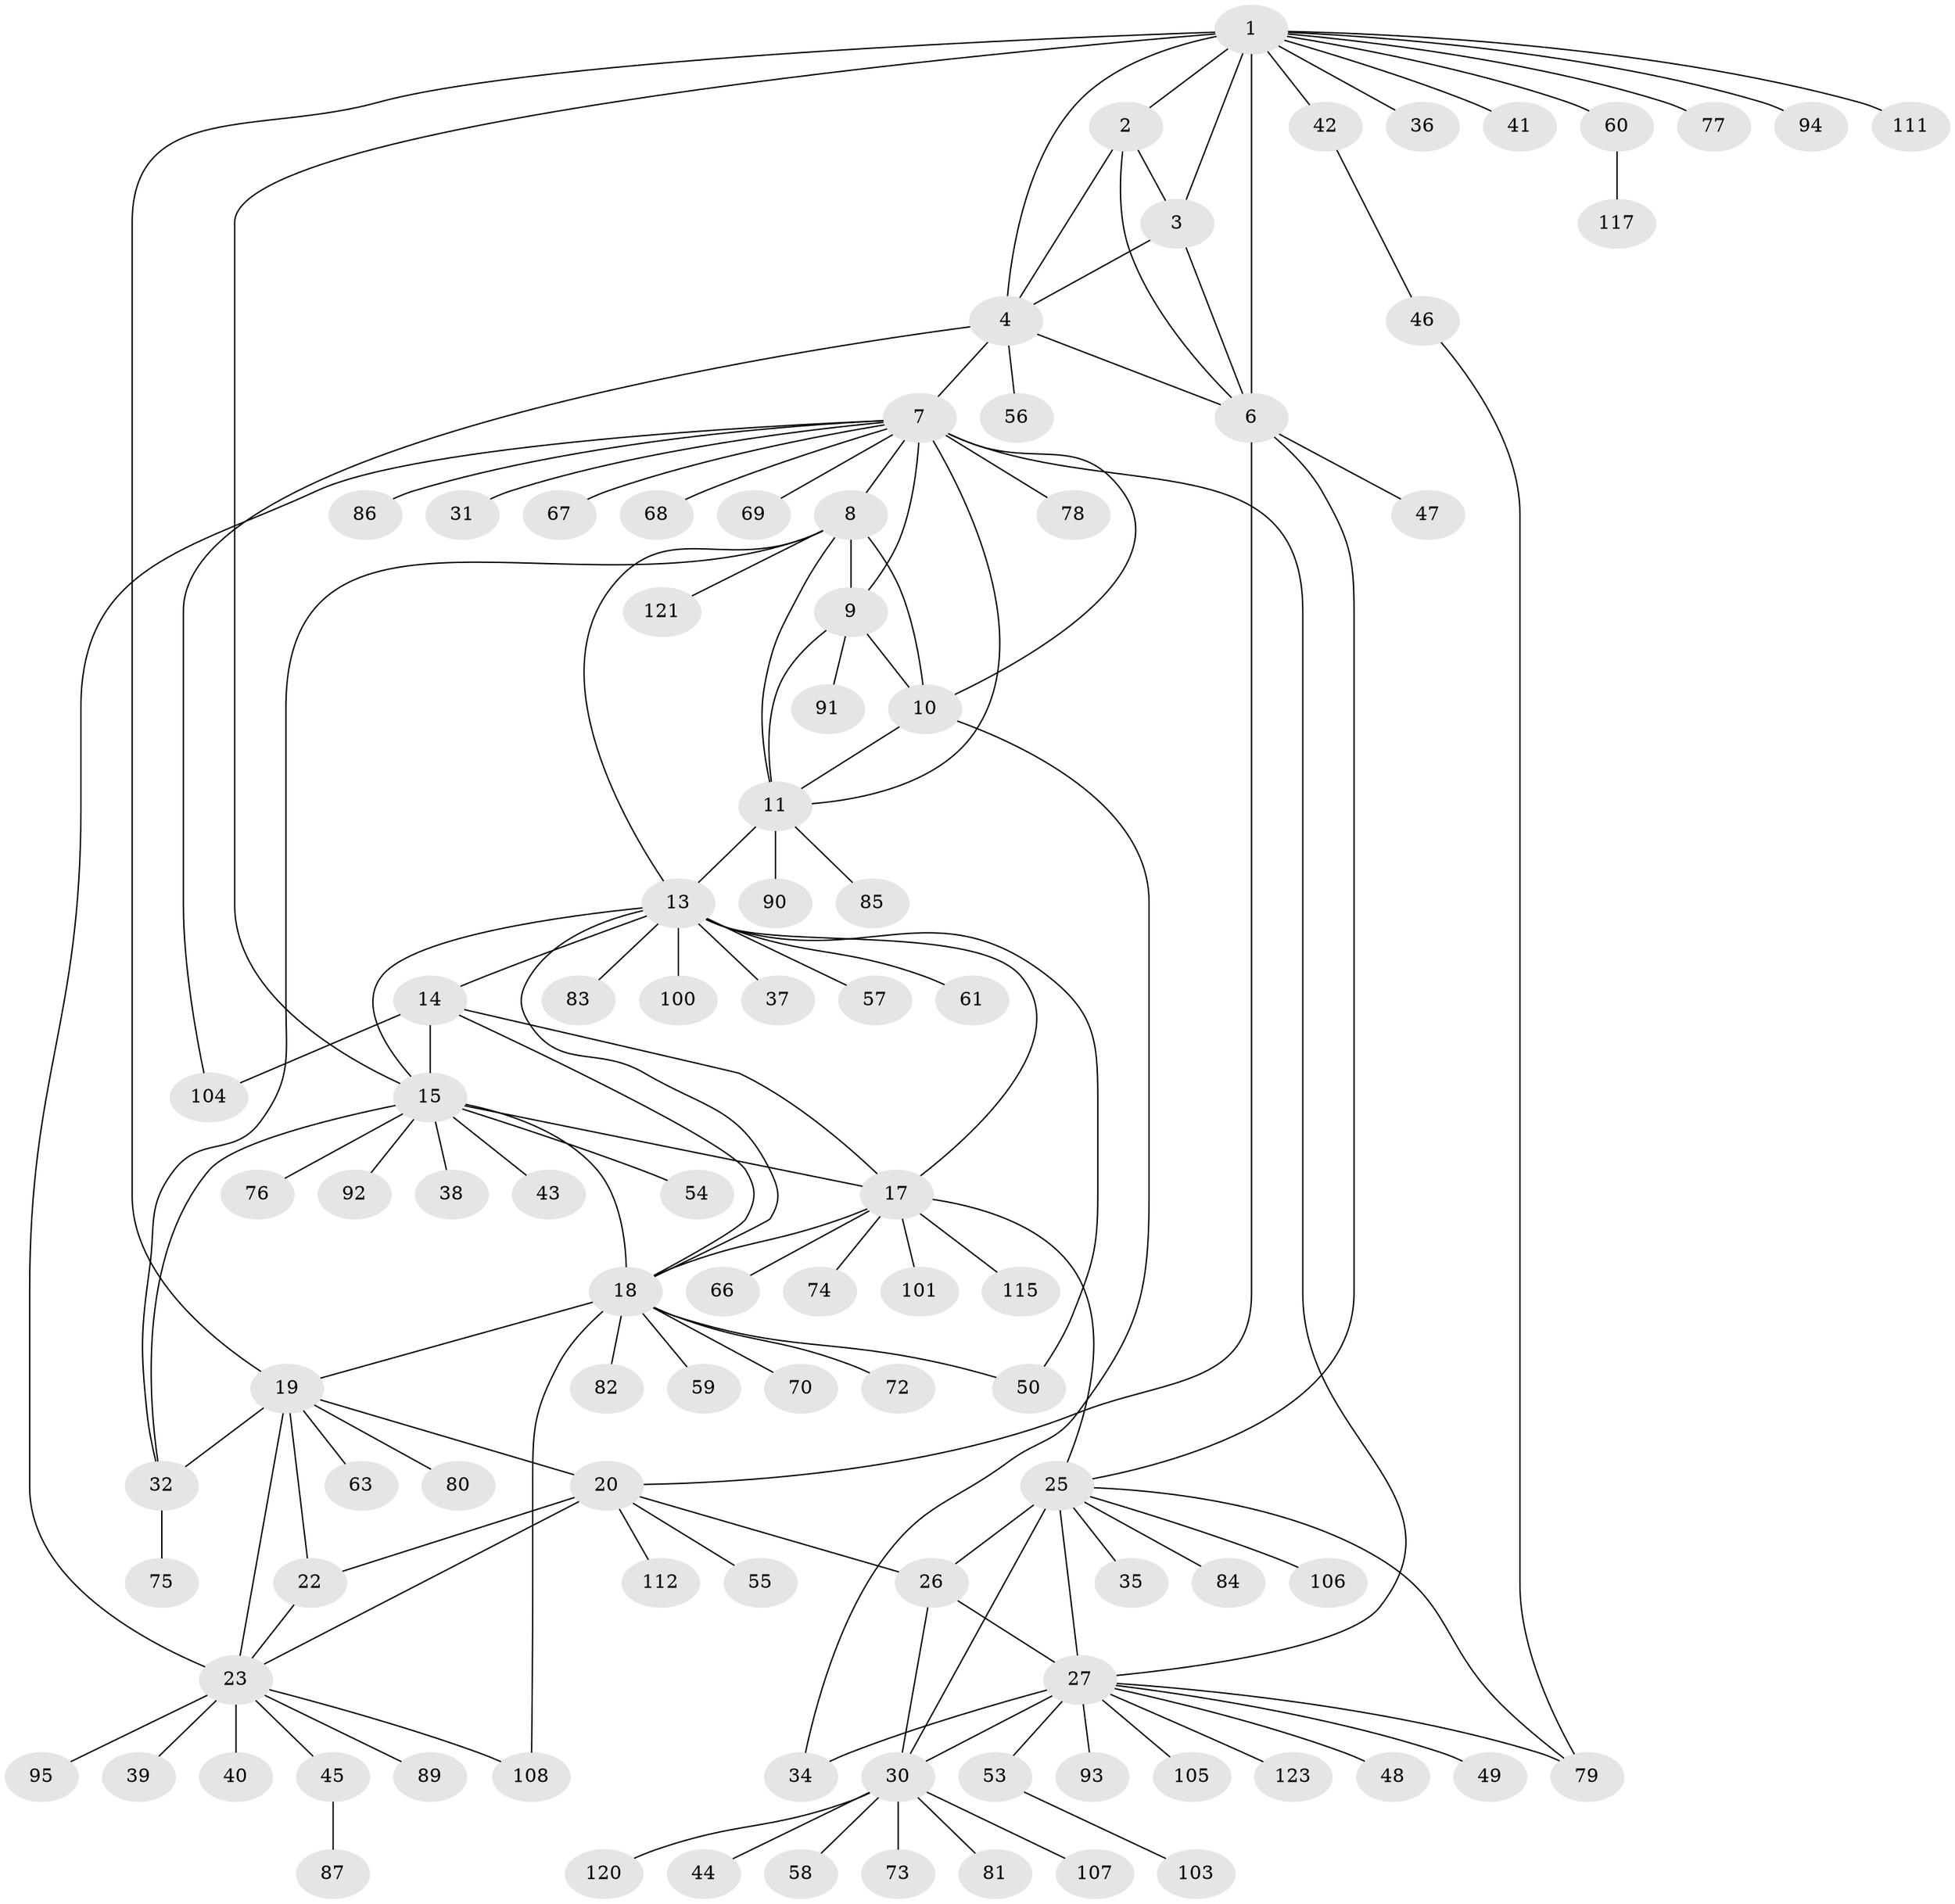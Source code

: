 // Generated by graph-tools (version 1.1) at 2025/52/02/27/25 19:52:22]
// undirected, 95 vertices, 134 edges
graph export_dot {
graph [start="1"]
  node [color=gray90,style=filled];
  1 [super="+5"];
  2 [super="+99"];
  3;
  4 [super="+97"];
  6 [super="+64"];
  7 [super="+12"];
  8 [super="+98"];
  9 [super="+71"];
  10 [super="+110"];
  11 [super="+65"];
  13 [super="+33"];
  14 [super="+113"];
  15 [super="+16"];
  17 [super="+102"];
  18 [super="+96"];
  19 [super="+21"];
  20 [super="+109"];
  22;
  23 [super="+24"];
  25 [super="+29"];
  26;
  27 [super="+28"];
  30 [super="+52"];
  31;
  32 [super="+62"];
  34;
  35;
  36;
  37;
  38;
  39;
  40;
  41;
  42;
  43 [super="+51"];
  44;
  45 [super="+119"];
  46 [super="+88"];
  47;
  48;
  49;
  50;
  53;
  54;
  55;
  56;
  57;
  58;
  59;
  60;
  61;
  63;
  66;
  67;
  68;
  69;
  70;
  72;
  73 [super="+114"];
  74;
  75 [super="+122"];
  76;
  77;
  78;
  79 [super="+118"];
  80;
  81;
  82;
  83;
  84;
  85;
  86;
  87;
  89;
  90 [super="+116"];
  91;
  92;
  93;
  94;
  95;
  100;
  101;
  103;
  104;
  105;
  106;
  107;
  108;
  111;
  112;
  115;
  117;
  120;
  121;
  123;
  1 -- 2 [weight=2];
  1 -- 3 [weight=2];
  1 -- 4 [weight=2];
  1 -- 6 [weight=2];
  1 -- 36;
  1 -- 60;
  1 -- 94;
  1 -- 111;
  1 -- 41;
  1 -- 42;
  1 -- 77;
  1 -- 19;
  1 -- 15;
  2 -- 3;
  2 -- 4;
  2 -- 6;
  3 -- 4;
  3 -- 6;
  4 -- 6;
  4 -- 7;
  4 -- 56;
  4 -- 104;
  6 -- 25;
  6 -- 47;
  6 -- 20;
  7 -- 8 [weight=2];
  7 -- 9 [weight=2];
  7 -- 10 [weight=2];
  7 -- 11 [weight=2];
  7 -- 67;
  7 -- 69;
  7 -- 78;
  7 -- 86;
  7 -- 23;
  7 -- 68;
  7 -- 31;
  7 -- 27;
  8 -- 9;
  8 -- 10;
  8 -- 11;
  8 -- 32;
  8 -- 121;
  8 -- 13;
  9 -- 10;
  9 -- 11;
  9 -- 91;
  10 -- 11;
  10 -- 34;
  11 -- 13 [weight=2];
  11 -- 85;
  11 -- 90;
  13 -- 14;
  13 -- 15 [weight=2];
  13 -- 17;
  13 -- 18;
  13 -- 61;
  13 -- 100;
  13 -- 50;
  13 -- 83;
  13 -- 37;
  13 -- 57;
  14 -- 15 [weight=2];
  14 -- 17;
  14 -- 18;
  14 -- 104;
  15 -- 17 [weight=2];
  15 -- 18 [weight=2];
  15 -- 38;
  15 -- 43;
  15 -- 54;
  15 -- 92;
  15 -- 32;
  15 -- 76;
  17 -- 18;
  17 -- 25;
  17 -- 66;
  17 -- 74;
  17 -- 101;
  17 -- 115;
  18 -- 19;
  18 -- 50;
  18 -- 59;
  18 -- 70;
  18 -- 72;
  18 -- 82;
  18 -- 108;
  19 -- 20 [weight=2];
  19 -- 22 [weight=2];
  19 -- 23 [weight=4];
  19 -- 63;
  19 -- 80;
  19 -- 32;
  20 -- 22;
  20 -- 23 [weight=2];
  20 -- 26;
  20 -- 55;
  20 -- 112;
  22 -- 23 [weight=2];
  23 -- 39;
  23 -- 40;
  23 -- 45;
  23 -- 89;
  23 -- 95;
  23 -- 108;
  25 -- 26 [weight=2];
  25 -- 27 [weight=4];
  25 -- 30 [weight=2];
  25 -- 35;
  25 -- 106;
  25 -- 84;
  25 -- 79;
  26 -- 27 [weight=2];
  26 -- 30;
  27 -- 30 [weight=2];
  27 -- 48;
  27 -- 49;
  27 -- 93;
  27 -- 105;
  27 -- 123;
  27 -- 34;
  27 -- 79;
  27 -- 53;
  30 -- 44;
  30 -- 73;
  30 -- 81;
  30 -- 107;
  30 -- 120;
  30 -- 58;
  32 -- 75;
  42 -- 46;
  45 -- 87;
  46 -- 79;
  53 -- 103;
  60 -- 117;
}
